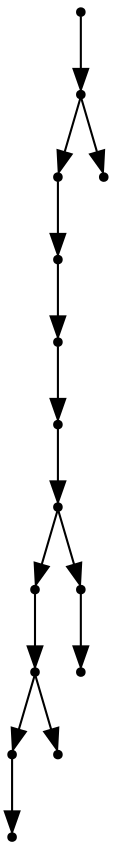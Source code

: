 digraph {
  14 [shape=point];
  13 [shape=point];
  11 [shape=point];
  10 [shape=point];
  9 [shape=point];
  8 [shape=point];
  7 [shape=point];
  4 [shape=point];
  3 [shape=point];
  1 [shape=point];
  0 [shape=point];
  2 [shape=point];
  6 [shape=point];
  5 [shape=point];
  12 [shape=point];
14 -> 13;
13 -> 11;
11 -> 10;
10 -> 9;
9 -> 8;
8 -> 7;
7 -> 4;
4 -> 3;
3 -> 1;
1 -> 0;
3 -> 2;
7 -> 6;
6 -> 5;
13 -> 12;
}
